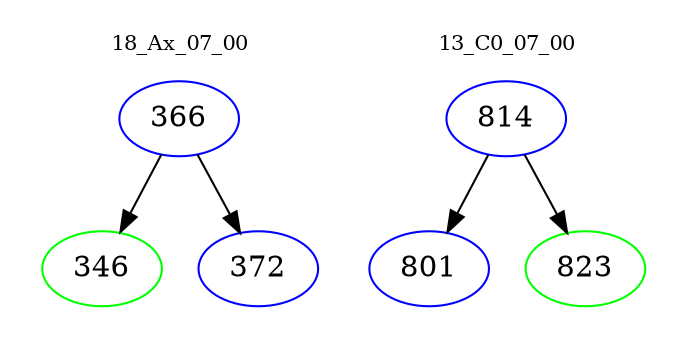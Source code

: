 digraph{
subgraph cluster_0 {
color = white
label = "18_Ax_07_00";
fontsize=10;
T0_366 [label="366", color="blue"]
T0_366 -> T0_346 [color="black"]
T0_346 [label="346", color="green"]
T0_366 -> T0_372 [color="black"]
T0_372 [label="372", color="blue"]
}
subgraph cluster_1 {
color = white
label = "13_C0_07_00";
fontsize=10;
T1_814 [label="814", color="blue"]
T1_814 -> T1_801 [color="black"]
T1_801 [label="801", color="blue"]
T1_814 -> T1_823 [color="black"]
T1_823 [label="823", color="green"]
}
}

